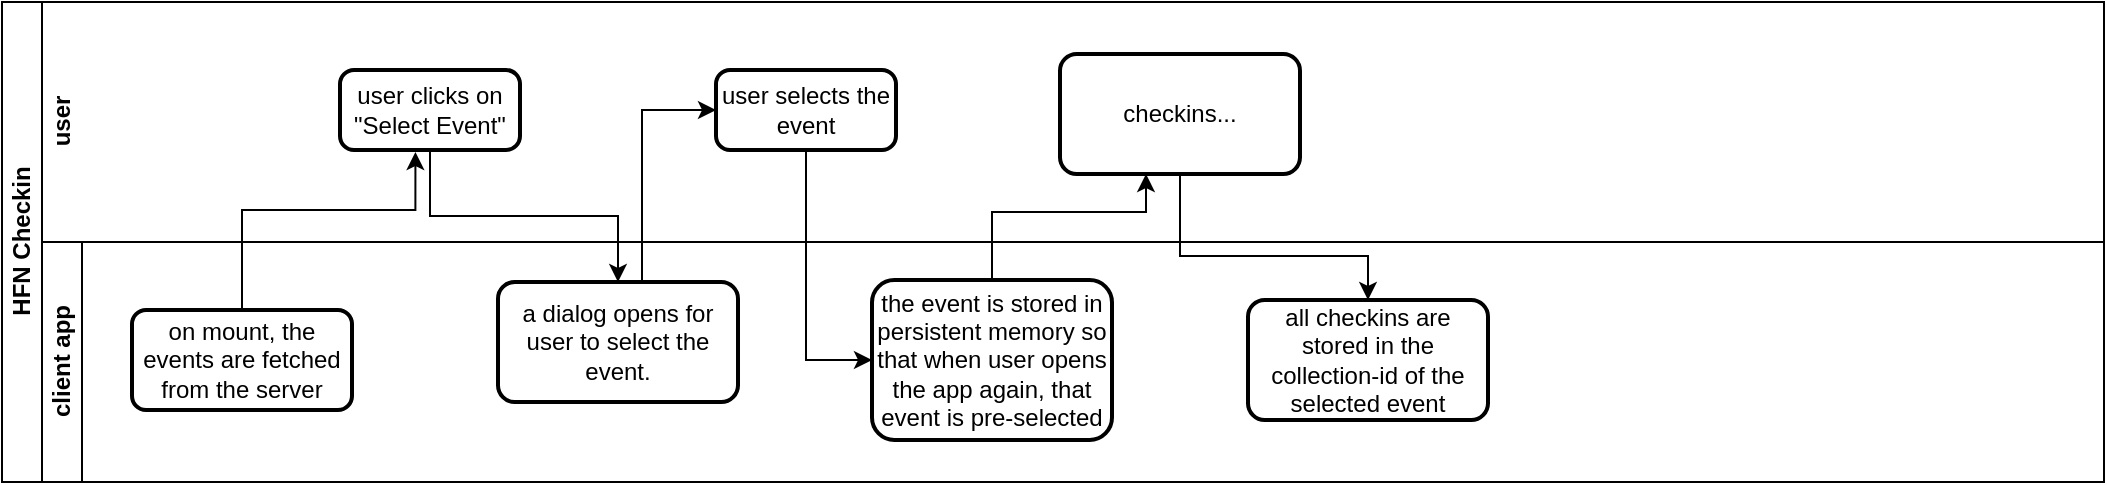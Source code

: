 <mxfile version="22.1.15" type="github">
  <diagram name="Page-1" id="e16I_iggwwKTDk8mDlf-">
    <mxGraphModel dx="1122" dy="626" grid="0" gridSize="10" guides="1" tooltips="1" connect="1" arrows="1" fold="1" page="0" pageScale="1" pageWidth="850" pageHeight="1100" math="0" shadow="0">
      <root>
        <mxCell id="0" />
        <mxCell id="1" parent="0" />
        <mxCell id="yOfnd-_MH76rNG8jAbrq-1" value="HFN Checkin" style="swimlane;childLayout=stackLayout;resizeParent=1;resizeParentMax=0;horizontal=0;startSize=20;horizontalStack=0;html=1;" parent="1" vertex="1">
          <mxGeometry x="30" y="62" width="1051" height="240" as="geometry">
            <mxRectangle x="60" y="50" width="32" height="104" as="alternateBounds" />
          </mxGeometry>
        </mxCell>
        <mxCell id="yOfnd-_MH76rNG8jAbrq-2" value="&lt;div&gt;user&lt;/div&gt;" style="swimlane;startSize=20;horizontal=0;html=1;glass=0;swimlaneLine=0;rounded=0;arcSize=0;shadow=0;" parent="yOfnd-_MH76rNG8jAbrq-1" vertex="1">
          <mxGeometry x="20" width="1031" height="120" as="geometry">
            <mxRectangle x="20" width="558" height="26" as="alternateBounds" />
          </mxGeometry>
        </mxCell>
        <mxCell id="yOfnd-_MH76rNG8jAbrq-3" value="client app" style="swimlane;startSize=20;horizontal=0;html=1;" parent="yOfnd-_MH76rNG8jAbrq-1" vertex="1">
          <mxGeometry x="20" y="120" width="1031" height="120" as="geometry" />
        </mxCell>
        <mxCell id="yOfnd-_MH76rNG8jAbrq-5" value="user clicks on &quot;Select Event&quot;" style="rounded=1;whiteSpace=wrap;html=1;absoluteArcSize=1;arcSize=14;strokeWidth=2;" parent="yOfnd-_MH76rNG8jAbrq-3" vertex="1">
          <mxGeometry x="149" y="-86" width="90" height="40" as="geometry" />
        </mxCell>
        <mxCell id="5NzwI8vK-NiVtR_CG50q-19" value="user selects the event" style="rounded=1;whiteSpace=wrap;html=1;absoluteArcSize=1;arcSize=14;strokeWidth=2;" vertex="1" parent="yOfnd-_MH76rNG8jAbrq-3">
          <mxGeometry x="337" y="-86" width="90" height="40" as="geometry" />
        </mxCell>
        <mxCell id="5NzwI8vK-NiVtR_CG50q-21" value="checkins..." style="whiteSpace=wrap;html=1;rounded=1;arcSize=14;strokeWidth=2;" vertex="1" parent="yOfnd-_MH76rNG8jAbrq-3">
          <mxGeometry x="509" y="-94" width="120" height="60" as="geometry" />
        </mxCell>
        <mxCell id="yOfnd-_MH76rNG8jAbrq-6" value="on mount, the events are fetched from the server" style="rounded=1;whiteSpace=wrap;html=1;absoluteArcSize=1;arcSize=14;strokeWidth=2;" parent="yOfnd-_MH76rNG8jAbrq-3" vertex="1">
          <mxGeometry x="45" y="34" width="110" height="50" as="geometry" />
        </mxCell>
        <mxCell id="5NzwI8vK-NiVtR_CG50q-1" value="a dialog opens for user to select the event." style="whiteSpace=wrap;html=1;rounded=1;arcSize=14;strokeWidth=2;" vertex="1" parent="yOfnd-_MH76rNG8jAbrq-3">
          <mxGeometry x="228" y="20" width="120" height="60" as="geometry" />
        </mxCell>
        <mxCell id="5NzwI8vK-NiVtR_CG50q-14" value="the event is stored in persistent memory so that when user opens the app again, that event is pre-selected" style="whiteSpace=wrap;html=1;rounded=1;arcSize=14;strokeWidth=2;" vertex="1" parent="yOfnd-_MH76rNG8jAbrq-3">
          <mxGeometry x="415" y="19" width="120" height="80" as="geometry" />
        </mxCell>
        <mxCell id="5NzwI8vK-NiVtR_CG50q-16" value="all checkins are stored in the collection-id of the selected event" style="whiteSpace=wrap;html=1;rounded=1;arcSize=14;strokeWidth=2;" vertex="1" parent="yOfnd-_MH76rNG8jAbrq-3">
          <mxGeometry x="603" y="29" width="120" height="60" as="geometry" />
        </mxCell>
        <mxCell id="5NzwI8vK-NiVtR_CG50q-8" style="edgeStyle=orthogonalEdgeStyle;rounded=0;orthogonalLoop=1;jettySize=auto;html=1;entryX=0.419;entryY=1.026;entryDx=0;entryDy=0;entryPerimeter=0;" edge="1" parent="yOfnd-_MH76rNG8jAbrq-3" source="yOfnd-_MH76rNG8jAbrq-6" target="yOfnd-_MH76rNG8jAbrq-5">
          <mxGeometry relative="1" as="geometry">
            <Array as="points">
              <mxPoint x="100" y="-16" />
              <mxPoint x="187" y="-16" />
            </Array>
          </mxGeometry>
        </mxCell>
        <mxCell id="5NzwI8vK-NiVtR_CG50q-2" value="" style="edgeStyle=orthogonalEdgeStyle;rounded=0;orthogonalLoop=1;jettySize=auto;html=1;" edge="1" parent="yOfnd-_MH76rNG8jAbrq-3" source="yOfnd-_MH76rNG8jAbrq-5" target="5NzwI8vK-NiVtR_CG50q-1">
          <mxGeometry relative="1" as="geometry" />
        </mxCell>
        <mxCell id="5NzwI8vK-NiVtR_CG50q-15" value="" style="edgeStyle=orthogonalEdgeStyle;rounded=0;orthogonalLoop=1;jettySize=auto;html=1;entryX=0;entryY=0.5;entryDx=0;entryDy=0;" edge="1" parent="yOfnd-_MH76rNG8jAbrq-3" source="5NzwI8vK-NiVtR_CG50q-1" target="5NzwI8vK-NiVtR_CG50q-19">
          <mxGeometry relative="1" as="geometry">
            <Array as="points">
              <mxPoint x="300" y="-66" />
            </Array>
          </mxGeometry>
        </mxCell>
        <mxCell id="5NzwI8vK-NiVtR_CG50q-20" style="edgeStyle=orthogonalEdgeStyle;rounded=0;orthogonalLoop=1;jettySize=auto;html=1;entryX=0;entryY=0.5;entryDx=0;entryDy=0;" edge="1" parent="yOfnd-_MH76rNG8jAbrq-3" source="5NzwI8vK-NiVtR_CG50q-19" target="5NzwI8vK-NiVtR_CG50q-14">
          <mxGeometry relative="1" as="geometry" />
        </mxCell>
        <mxCell id="5NzwI8vK-NiVtR_CG50q-22" value="" style="edgeStyle=orthogonalEdgeStyle;rounded=0;orthogonalLoop=1;jettySize=auto;html=1;" edge="1" parent="yOfnd-_MH76rNG8jAbrq-3" source="5NzwI8vK-NiVtR_CG50q-14" target="5NzwI8vK-NiVtR_CG50q-21">
          <mxGeometry relative="1" as="geometry">
            <Array as="points">
              <mxPoint x="475" y="-15" />
              <mxPoint x="552" y="-15" />
            </Array>
          </mxGeometry>
        </mxCell>
        <mxCell id="5NzwI8vK-NiVtR_CG50q-23" style="edgeStyle=orthogonalEdgeStyle;rounded=0;orthogonalLoop=1;jettySize=auto;html=1;entryX=0.5;entryY=0;entryDx=0;entryDy=0;" edge="1" parent="yOfnd-_MH76rNG8jAbrq-3" source="5NzwI8vK-NiVtR_CG50q-21" target="5NzwI8vK-NiVtR_CG50q-16">
          <mxGeometry relative="1" as="geometry">
            <Array as="points">
              <mxPoint x="569" y="7" />
              <mxPoint x="663" y="7" />
            </Array>
          </mxGeometry>
        </mxCell>
      </root>
    </mxGraphModel>
  </diagram>
</mxfile>
